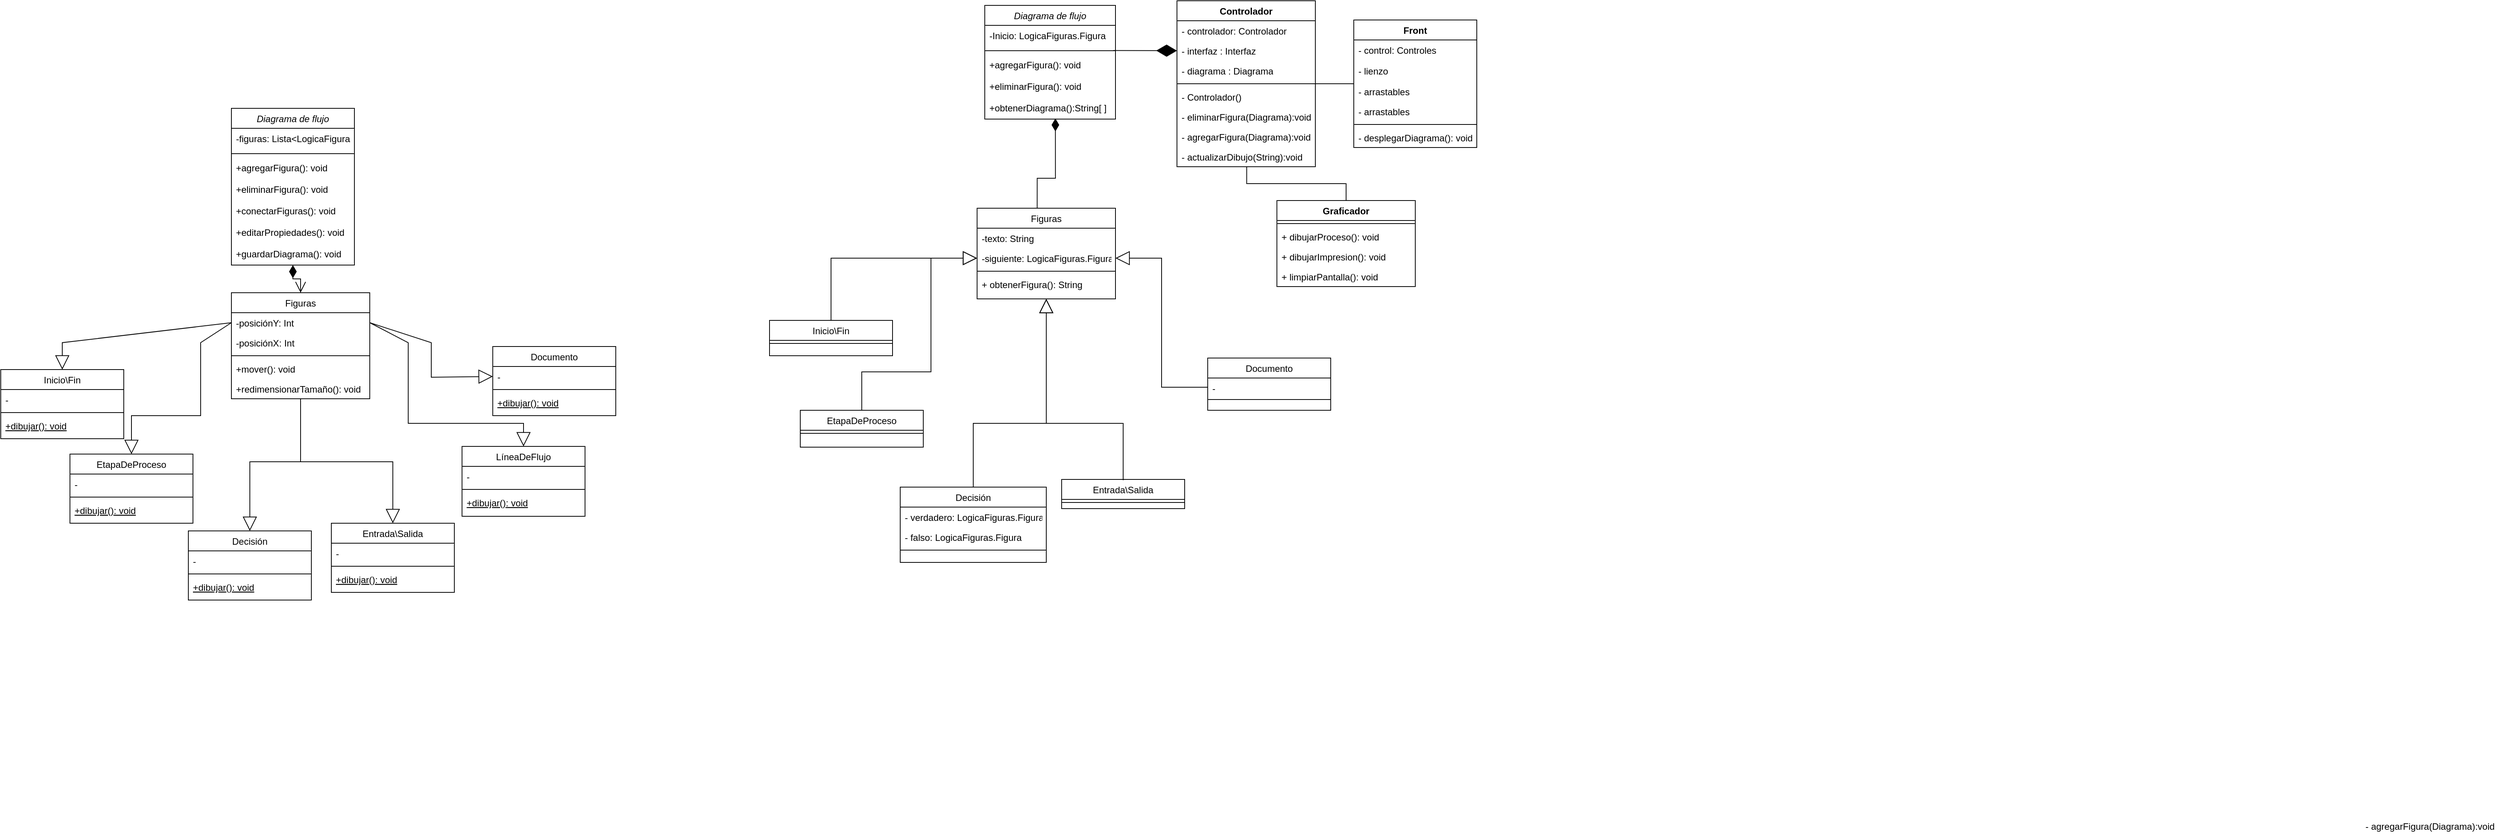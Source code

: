 <mxfile version="24.2.1" type="device" pages="2">
  <diagram id="C5RBs43oDa-KdzZeNtuy" name="Page-1">
    <mxGraphModel dx="1000" dy="1666" grid="1" gridSize="10" guides="1" tooltips="1" connect="1" arrows="1" fold="1" page="1" pageScale="1" pageWidth="827" pageHeight="1169" math="0" shadow="0">
      <root>
        <mxCell id="WIyWlLk6GJQsqaUBKTNV-0" />
        <mxCell id="WIyWlLk6GJQsqaUBKTNV-1" parent="WIyWlLk6GJQsqaUBKTNV-0" />
        <mxCell id="zkfFHV4jXpPFQw0GAbJ--0" value="Diagrama de flujo" style="swimlane;fontStyle=2;align=center;verticalAlign=top;childLayout=stackLayout;horizontal=1;startSize=26;horizontalStack=0;resizeParent=1;resizeLast=0;collapsible=1;marginBottom=0;rounded=0;shadow=0;strokeWidth=1;" parent="WIyWlLk6GJQsqaUBKTNV-1" vertex="1">
          <mxGeometry x="310" y="10" width="160" height="204" as="geometry">
            <mxRectangle x="230" y="140" width="160" height="26" as="alternateBounds" />
          </mxGeometry>
        </mxCell>
        <mxCell id="zkfFHV4jXpPFQw0GAbJ--1" value="-figuras: Lista&lt;LogicaFiguras.Figura&gt;" style="text;align=left;verticalAlign=top;spacingLeft=4;spacingRight=4;overflow=hidden;rotatable=0;points=[[0,0.5],[1,0.5]];portConstraint=eastwest;" parent="zkfFHV4jXpPFQw0GAbJ--0" vertex="1">
          <mxGeometry y="26" width="160" height="28" as="geometry" />
        </mxCell>
        <mxCell id="zkfFHV4jXpPFQw0GAbJ--4" value="" style="line;html=1;strokeWidth=1;align=left;verticalAlign=middle;spacingTop=-1;spacingLeft=3;spacingRight=3;rotatable=0;labelPosition=right;points=[];portConstraint=eastwest;" parent="zkfFHV4jXpPFQw0GAbJ--0" vertex="1">
          <mxGeometry y="54" width="160" height="10" as="geometry" />
        </mxCell>
        <mxCell id="zkfFHV4jXpPFQw0GAbJ--5" value="+agregarFigura(): void" style="text;align=left;verticalAlign=top;spacingLeft=4;spacingRight=4;overflow=hidden;rotatable=0;points=[[0,0.5],[1,0.5]];portConstraint=eastwest;" parent="zkfFHV4jXpPFQw0GAbJ--0" vertex="1">
          <mxGeometry y="64" width="160" height="28" as="geometry" />
        </mxCell>
        <mxCell id="Aldowol7MptSTSvCpg-9-0" value="+eliminarFigura(): void" style="text;align=left;verticalAlign=top;spacingLeft=4;spacingRight=4;overflow=hidden;rotatable=0;points=[[0,0.5],[1,0.5]];portConstraint=eastwest;" parent="zkfFHV4jXpPFQw0GAbJ--0" vertex="1">
          <mxGeometry y="92" width="160" height="28" as="geometry" />
        </mxCell>
        <mxCell id="Aldowol7MptSTSvCpg-9-1" value="+conectarFiguras(): void" style="text;align=left;verticalAlign=top;spacingLeft=4;spacingRight=4;overflow=hidden;rotatable=0;points=[[0,0.5],[1,0.5]];portConstraint=eastwest;" parent="zkfFHV4jXpPFQw0GAbJ--0" vertex="1">
          <mxGeometry y="120" width="160" height="28" as="geometry" />
        </mxCell>
        <mxCell id="Aldowol7MptSTSvCpg-9-2" value="+editarPropiedades(): void" style="text;align=left;verticalAlign=top;spacingLeft=4;spacingRight=4;overflow=hidden;rotatable=0;points=[[0,0.5],[1,0.5]];portConstraint=eastwest;" parent="zkfFHV4jXpPFQw0GAbJ--0" vertex="1">
          <mxGeometry y="148" width="160" height="28" as="geometry" />
        </mxCell>
        <mxCell id="Aldowol7MptSTSvCpg-9-3" value="+guardarDiagrama(): void" style="text;align=left;verticalAlign=top;spacingLeft=4;spacingRight=4;overflow=hidden;rotatable=0;points=[[0,0.5],[1,0.5]];portConstraint=eastwest;" parent="zkfFHV4jXpPFQw0GAbJ--0" vertex="1">
          <mxGeometry y="176" width="160" height="28" as="geometry" />
        </mxCell>
        <mxCell id="zkfFHV4jXpPFQw0GAbJ--6" value="EtapaDeProceso" style="swimlane;fontStyle=0;align=center;verticalAlign=top;childLayout=stackLayout;horizontal=1;startSize=26;horizontalStack=0;resizeParent=1;resizeLast=0;collapsible=1;marginBottom=0;rounded=0;shadow=0;strokeWidth=1;" parent="WIyWlLk6GJQsqaUBKTNV-1" vertex="1">
          <mxGeometry x="100" y="460" width="160" height="90" as="geometry">
            <mxRectangle x="130" y="380" width="160" height="26" as="alternateBounds" />
          </mxGeometry>
        </mxCell>
        <mxCell id="zkfFHV4jXpPFQw0GAbJ--7" value="-" style="text;align=left;verticalAlign=top;spacingLeft=4;spacingRight=4;overflow=hidden;rotatable=0;points=[[0,0.5],[1,0.5]];portConstraint=eastwest;" parent="zkfFHV4jXpPFQw0GAbJ--6" vertex="1">
          <mxGeometry y="26" width="160" height="26" as="geometry" />
        </mxCell>
        <mxCell id="zkfFHV4jXpPFQw0GAbJ--9" value="" style="line;html=1;strokeWidth=1;align=left;verticalAlign=middle;spacingTop=-1;spacingLeft=3;spacingRight=3;rotatable=0;labelPosition=right;points=[];portConstraint=eastwest;" parent="zkfFHV4jXpPFQw0GAbJ--6" vertex="1">
          <mxGeometry y="52" width="160" height="8" as="geometry" />
        </mxCell>
        <mxCell id="zkfFHV4jXpPFQw0GAbJ--10" value="+dibujar(): void" style="text;align=left;verticalAlign=top;spacingLeft=4;spacingRight=4;overflow=hidden;rotatable=0;points=[[0,0.5],[1,0.5]];portConstraint=eastwest;fontStyle=4" parent="zkfFHV4jXpPFQw0GAbJ--6" vertex="1">
          <mxGeometry y="60" width="160" height="26" as="geometry" />
        </mxCell>
        <mxCell id="zkfFHV4jXpPFQw0GAbJ--17" value="Entrada\Salida" style="swimlane;fontStyle=0;align=center;verticalAlign=top;childLayout=stackLayout;horizontal=1;startSize=26;horizontalStack=0;resizeParent=1;resizeLast=0;collapsible=1;marginBottom=0;rounded=0;shadow=0;strokeWidth=1;" parent="WIyWlLk6GJQsqaUBKTNV-1" vertex="1">
          <mxGeometry x="440" y="550" width="160" height="90" as="geometry">
            <mxRectangle x="550" y="140" width="160" height="26" as="alternateBounds" />
          </mxGeometry>
        </mxCell>
        <mxCell id="zkfFHV4jXpPFQw0GAbJ--22" value="-" style="text;align=left;verticalAlign=top;spacingLeft=4;spacingRight=4;overflow=hidden;rotatable=0;points=[[0,0.5],[1,0.5]];portConstraint=eastwest;rounded=0;shadow=0;html=0;" parent="zkfFHV4jXpPFQw0GAbJ--17" vertex="1">
          <mxGeometry y="26" width="160" height="26" as="geometry" />
        </mxCell>
        <mxCell id="zkfFHV4jXpPFQw0GAbJ--23" value="" style="line;html=1;strokeWidth=1;align=left;verticalAlign=middle;spacingTop=-1;spacingLeft=3;spacingRight=3;rotatable=0;labelPosition=right;points=[];portConstraint=eastwest;" parent="zkfFHV4jXpPFQw0GAbJ--17" vertex="1">
          <mxGeometry y="52" width="160" height="8" as="geometry" />
        </mxCell>
        <mxCell id="Aldowol7MptSTSvCpg-9-49" value="+dibujar(): void" style="text;align=left;verticalAlign=top;spacingLeft=4;spacingRight=4;overflow=hidden;rotatable=0;points=[[0,0.5],[1,0.5]];portConstraint=eastwest;fontStyle=4" parent="zkfFHV4jXpPFQw0GAbJ--17" vertex="1">
          <mxGeometry y="60" width="160" height="26" as="geometry" />
        </mxCell>
        <mxCell id="zkfFHV4jXpPFQw0GAbJ--13" value="Figuras" style="swimlane;fontStyle=0;align=center;verticalAlign=top;childLayout=stackLayout;horizontal=1;startSize=26;horizontalStack=0;resizeParent=1;resizeLast=0;collapsible=1;marginBottom=0;rounded=0;shadow=0;strokeWidth=1;" parent="WIyWlLk6GJQsqaUBKTNV-1" vertex="1">
          <mxGeometry x="310" y="250" width="180" height="138" as="geometry">
            <mxRectangle x="340" y="380" width="170" height="26" as="alternateBounds" />
          </mxGeometry>
        </mxCell>
        <mxCell id="Aldowol7MptSTSvCpg-9-44" value="-posiciónY: Int" style="text;align=left;verticalAlign=top;spacingLeft=4;spacingRight=4;overflow=hidden;rotatable=0;points=[[0,0.5],[1,0.5]];portConstraint=eastwest;" parent="zkfFHV4jXpPFQw0GAbJ--13" vertex="1">
          <mxGeometry y="26" width="180" height="26" as="geometry" />
        </mxCell>
        <mxCell id="zkfFHV4jXpPFQw0GAbJ--14" value="-posiciónX: Int" style="text;align=left;verticalAlign=top;spacingLeft=4;spacingRight=4;overflow=hidden;rotatable=0;points=[[0,0.5],[1,0.5]];portConstraint=eastwest;" parent="zkfFHV4jXpPFQw0GAbJ--13" vertex="1">
          <mxGeometry y="52" width="180" height="26" as="geometry" />
        </mxCell>
        <mxCell id="zkfFHV4jXpPFQw0GAbJ--15" value="" style="line;html=1;strokeWidth=1;align=left;verticalAlign=middle;spacingTop=-1;spacingLeft=3;spacingRight=3;rotatable=0;labelPosition=right;points=[];portConstraint=eastwest;" parent="zkfFHV4jXpPFQw0GAbJ--13" vertex="1">
          <mxGeometry y="78" width="180" height="8" as="geometry" />
        </mxCell>
        <mxCell id="Aldowol7MptSTSvCpg-9-45" value="+mover(): void" style="text;align=left;verticalAlign=top;spacingLeft=4;spacingRight=4;overflow=hidden;rotatable=0;points=[[0,0.5],[1,0.5]];portConstraint=eastwest;" parent="zkfFHV4jXpPFQw0GAbJ--13" vertex="1">
          <mxGeometry y="86" width="180" height="26" as="geometry" />
        </mxCell>
        <mxCell id="Aldowol7MptSTSvCpg-9-46" value="+redimensionarTamaño(): void" style="text;align=left;verticalAlign=top;spacingLeft=4;spacingRight=4;overflow=hidden;rotatable=0;points=[[0,0.5],[1,0.5]];portConstraint=eastwest;" parent="zkfFHV4jXpPFQw0GAbJ--13" vertex="1">
          <mxGeometry y="112" width="180" height="26" as="geometry" />
        </mxCell>
        <mxCell id="Aldowol7MptSTSvCpg-9-7" value="Decisión" style="swimlane;fontStyle=0;align=center;verticalAlign=top;childLayout=stackLayout;horizontal=1;startSize=26;horizontalStack=0;resizeParent=1;resizeLast=0;collapsible=1;marginBottom=0;rounded=0;shadow=0;strokeWidth=1;" parent="WIyWlLk6GJQsqaUBKTNV-1" vertex="1">
          <mxGeometry x="254" y="560" width="160" height="90" as="geometry">
            <mxRectangle x="550" y="140" width="160" height="26" as="alternateBounds" />
          </mxGeometry>
        </mxCell>
        <mxCell id="Aldowol7MptSTSvCpg-9-12" value="-" style="text;align=left;verticalAlign=top;spacingLeft=4;spacingRight=4;overflow=hidden;rotatable=0;points=[[0,0.5],[1,0.5]];portConstraint=eastwest;rounded=0;shadow=0;html=0;" parent="Aldowol7MptSTSvCpg-9-7" vertex="1">
          <mxGeometry y="26" width="160" height="26" as="geometry" />
        </mxCell>
        <mxCell id="Aldowol7MptSTSvCpg-9-13" value="" style="line;html=1;strokeWidth=1;align=left;verticalAlign=middle;spacingTop=-1;spacingLeft=3;spacingRight=3;rotatable=0;labelPosition=right;points=[];portConstraint=eastwest;" parent="Aldowol7MptSTSvCpg-9-7" vertex="1">
          <mxGeometry y="52" width="160" height="8" as="geometry" />
        </mxCell>
        <mxCell id="Aldowol7MptSTSvCpg-9-48" value="+dibujar(): void" style="text;align=left;verticalAlign=top;spacingLeft=4;spacingRight=4;overflow=hidden;rotatable=0;points=[[0,0.5],[1,0.5]];portConstraint=eastwest;fontStyle=4" parent="Aldowol7MptSTSvCpg-9-7" vertex="1">
          <mxGeometry y="60" width="160" height="26" as="geometry" />
        </mxCell>
        <mxCell id="Aldowol7MptSTSvCpg-9-16" value="Inicio\Fin" style="swimlane;fontStyle=0;align=center;verticalAlign=top;childLayout=stackLayout;horizontal=1;startSize=26;horizontalStack=0;resizeParent=1;resizeLast=0;collapsible=1;marginBottom=0;rounded=0;shadow=0;strokeWidth=1;" parent="WIyWlLk6GJQsqaUBKTNV-1" vertex="1">
          <mxGeometry x="10" y="350" width="160" height="90" as="geometry">
            <mxRectangle x="550" y="140" width="160" height="26" as="alternateBounds" />
          </mxGeometry>
        </mxCell>
        <mxCell id="Aldowol7MptSTSvCpg-9-21" value="-" style="text;align=left;verticalAlign=top;spacingLeft=4;spacingRight=4;overflow=hidden;rotatable=0;points=[[0,0.5],[1,0.5]];portConstraint=eastwest;rounded=0;shadow=0;html=0;" parent="Aldowol7MptSTSvCpg-9-16" vertex="1">
          <mxGeometry y="26" width="160" height="26" as="geometry" />
        </mxCell>
        <mxCell id="Aldowol7MptSTSvCpg-9-22" value="" style="line;html=1;strokeWidth=1;align=left;verticalAlign=middle;spacingTop=-1;spacingLeft=3;spacingRight=3;rotatable=0;labelPosition=right;points=[];portConstraint=eastwest;" parent="Aldowol7MptSTSvCpg-9-16" vertex="1">
          <mxGeometry y="52" width="160" height="8" as="geometry" />
        </mxCell>
        <mxCell id="Aldowol7MptSTSvCpg-9-47" value="+dibujar(): void" style="text;align=left;verticalAlign=top;spacingLeft=4;spacingRight=4;overflow=hidden;rotatable=0;points=[[0,0.5],[1,0.5]];portConstraint=eastwest;fontStyle=4" parent="Aldowol7MptSTSvCpg-9-16" vertex="1">
          <mxGeometry y="60" width="160" height="26" as="geometry" />
        </mxCell>
        <mxCell id="Aldowol7MptSTSvCpg-9-25" value="Documento" style="swimlane;fontStyle=0;align=center;verticalAlign=top;childLayout=stackLayout;horizontal=1;startSize=26;horizontalStack=0;resizeParent=1;resizeLast=0;collapsible=1;marginBottom=0;rounded=0;shadow=0;strokeWidth=1;" parent="WIyWlLk6GJQsqaUBKTNV-1" vertex="1">
          <mxGeometry x="650" y="320" width="160" height="90" as="geometry">
            <mxRectangle x="550" y="140" width="160" height="26" as="alternateBounds" />
          </mxGeometry>
        </mxCell>
        <mxCell id="Aldowol7MptSTSvCpg-9-26" value="-" style="text;align=left;verticalAlign=top;spacingLeft=4;spacingRight=4;overflow=hidden;rotatable=0;points=[[0,0.5],[1,0.5]];portConstraint=eastwest;" parent="Aldowol7MptSTSvCpg-9-25" vertex="1">
          <mxGeometry y="26" width="160" height="26" as="geometry" />
        </mxCell>
        <mxCell id="Aldowol7MptSTSvCpg-9-31" value="" style="line;html=1;strokeWidth=1;align=left;verticalAlign=middle;spacingTop=-1;spacingLeft=3;spacingRight=3;rotatable=0;labelPosition=right;points=[];portConstraint=eastwest;" parent="Aldowol7MptSTSvCpg-9-25" vertex="1">
          <mxGeometry y="52" width="160" height="8" as="geometry" />
        </mxCell>
        <mxCell id="Aldowol7MptSTSvCpg-9-51" value="+dibujar(): void" style="text;align=left;verticalAlign=top;spacingLeft=4;spacingRight=4;overflow=hidden;rotatable=0;points=[[0,0.5],[1,0.5]];portConstraint=eastwest;fontStyle=4" parent="Aldowol7MptSTSvCpg-9-25" vertex="1">
          <mxGeometry y="60" width="160" height="26" as="geometry" />
        </mxCell>
        <mxCell id="Aldowol7MptSTSvCpg-9-34" value="LíneaDeFlujo" style="swimlane;fontStyle=0;align=center;verticalAlign=top;childLayout=stackLayout;horizontal=1;startSize=26;horizontalStack=0;resizeParent=1;resizeLast=0;collapsible=1;marginBottom=0;rounded=0;shadow=0;strokeWidth=1;" parent="WIyWlLk6GJQsqaUBKTNV-1" vertex="1">
          <mxGeometry x="610" y="450" width="160" height="91" as="geometry">
            <mxRectangle x="550" y="140" width="160" height="26" as="alternateBounds" />
          </mxGeometry>
        </mxCell>
        <mxCell id="Aldowol7MptSTSvCpg-9-39" value="-" style="text;align=left;verticalAlign=top;spacingLeft=4;spacingRight=4;overflow=hidden;rotatable=0;points=[[0,0.5],[1,0.5]];portConstraint=eastwest;rounded=0;shadow=0;html=0;" parent="Aldowol7MptSTSvCpg-9-34" vertex="1">
          <mxGeometry y="26" width="160" height="26" as="geometry" />
        </mxCell>
        <mxCell id="Aldowol7MptSTSvCpg-9-40" value="" style="line;html=1;strokeWidth=1;align=left;verticalAlign=middle;spacingTop=-1;spacingLeft=3;spacingRight=3;rotatable=0;labelPosition=right;points=[];portConstraint=eastwest;" parent="Aldowol7MptSTSvCpg-9-34" vertex="1">
          <mxGeometry y="52" width="160" height="8" as="geometry" />
        </mxCell>
        <mxCell id="Aldowol7MptSTSvCpg-9-50" value="+dibujar(): void" style="text;align=left;verticalAlign=top;spacingLeft=4;spacingRight=4;overflow=hidden;rotatable=0;points=[[0,0.5],[1,0.5]];portConstraint=eastwest;fontStyle=4" parent="Aldowol7MptSTSvCpg-9-34" vertex="1">
          <mxGeometry y="60" width="160" height="26" as="geometry" />
        </mxCell>
        <mxCell id="Aldowol7MptSTSvCpg-9-68" value="" style="endArrow=open;html=1;endSize=12;startArrow=diamondThin;startSize=14;startFill=1;edgeStyle=orthogonalEdgeStyle;align=left;verticalAlign=bottom;rounded=0;exitX=0.5;exitY=1;exitDx=0;exitDy=0;exitPerimeter=0;entryX=0.5;entryY=0;entryDx=0;entryDy=0;" parent="WIyWlLk6GJQsqaUBKTNV-1" source="Aldowol7MptSTSvCpg-9-3" target="zkfFHV4jXpPFQw0GAbJ--13" edge="1">
          <mxGeometry x="-1" y="3" relative="1" as="geometry">
            <mxPoint x="290" y="410" as="sourcePoint" />
            <mxPoint x="450" y="410" as="targetPoint" />
          </mxGeometry>
        </mxCell>
        <mxCell id="Aldowol7MptSTSvCpg-9-70" value="" style="endArrow=block;endSize=16;endFill=0;html=1;rounded=0;exitX=1;exitY=0.5;exitDx=0;exitDy=0;entryX=0;entryY=0.5;entryDx=0;entryDy=0;" parent="WIyWlLk6GJQsqaUBKTNV-1" source="Aldowol7MptSTSvCpg-9-44" target="Aldowol7MptSTSvCpg-9-26" edge="1">
          <mxGeometry width="160" relative="1" as="geometry">
            <mxPoint x="510" y="318.71" as="sourcePoint" />
            <mxPoint x="670" y="318.71" as="targetPoint" />
            <Array as="points">
              <mxPoint x="570" y="315" />
              <mxPoint x="570" y="360" />
            </Array>
          </mxGeometry>
        </mxCell>
        <mxCell id="Aldowol7MptSTSvCpg-9-71" value="" style="endArrow=block;endSize=16;endFill=0;html=1;rounded=0;exitX=1;exitY=0.5;exitDx=0;exitDy=0;entryX=0.5;entryY=0;entryDx=0;entryDy=0;" parent="WIyWlLk6GJQsqaUBKTNV-1" source="Aldowol7MptSTSvCpg-9-44" target="Aldowol7MptSTSvCpg-9-34" edge="1">
          <mxGeometry width="160" relative="1" as="geometry">
            <mxPoint x="500" y="410" as="sourcePoint" />
            <mxPoint x="660" y="410" as="targetPoint" />
            <Array as="points">
              <mxPoint x="540" y="315" />
              <mxPoint x="540" y="420" />
              <mxPoint x="690" y="420" />
            </Array>
          </mxGeometry>
        </mxCell>
        <mxCell id="Aldowol7MptSTSvCpg-9-72" value="" style="endArrow=block;endSize=16;endFill=0;html=1;rounded=0;entryX=0.5;entryY=0;entryDx=0;entryDy=0;" parent="WIyWlLk6GJQsqaUBKTNV-1" target="zkfFHV4jXpPFQw0GAbJ--17" edge="1">
          <mxGeometry width="160" relative="1" as="geometry">
            <mxPoint x="400" y="390" as="sourcePoint" />
            <mxPoint x="610" y="450" as="targetPoint" />
            <Array as="points">
              <mxPoint x="400" y="470" />
              <mxPoint x="520" y="470" />
            </Array>
          </mxGeometry>
        </mxCell>
        <mxCell id="Aldowol7MptSTSvCpg-9-73" value="" style="endArrow=block;endSize=16;endFill=0;html=1;rounded=0;entryX=0.5;entryY=0;entryDx=0;entryDy=0;" parent="WIyWlLk6GJQsqaUBKTNV-1" source="Aldowol7MptSTSvCpg-9-46" target="Aldowol7MptSTSvCpg-9-7" edge="1">
          <mxGeometry width="160" relative="1" as="geometry">
            <mxPoint x="400" y="390" as="sourcePoint" />
            <mxPoint x="530" y="480" as="targetPoint" />
            <Array as="points">
              <mxPoint x="400" y="470" />
              <mxPoint x="334" y="470" />
            </Array>
          </mxGeometry>
        </mxCell>
        <mxCell id="Aldowol7MptSTSvCpg-9-74" value="" style="endArrow=block;endSize=16;endFill=0;html=1;rounded=0;exitX=0;exitY=0.5;exitDx=0;exitDy=0;entryX=0.5;entryY=0;entryDx=0;entryDy=0;" parent="WIyWlLk6GJQsqaUBKTNV-1" source="Aldowol7MptSTSvCpg-9-44" target="zkfFHV4jXpPFQw0GAbJ--6" edge="1">
          <mxGeometry width="160" relative="1" as="geometry">
            <mxPoint x="400" y="450" as="sourcePoint" />
            <mxPoint x="560" y="450" as="targetPoint" />
            <Array as="points">
              <mxPoint x="270" y="315" />
              <mxPoint x="270" y="410" />
              <mxPoint x="180" y="410" />
            </Array>
          </mxGeometry>
        </mxCell>
        <mxCell id="Aldowol7MptSTSvCpg-9-76" value="" style="endArrow=block;endSize=16;endFill=0;html=1;rounded=0;exitX=0;exitY=0.5;exitDx=0;exitDy=0;entryX=0.5;entryY=0;entryDx=0;entryDy=0;" parent="WIyWlLk6GJQsqaUBKTNV-1" source="Aldowol7MptSTSvCpg-9-44" target="Aldowol7MptSTSvCpg-9-16" edge="1">
          <mxGeometry width="160" relative="1" as="geometry">
            <mxPoint x="310" y="460" as="sourcePoint" />
            <mxPoint x="470" y="460" as="targetPoint" />
            <Array as="points">
              <mxPoint x="90" y="315" />
            </Array>
          </mxGeometry>
        </mxCell>
        <mxCell id="7D30eyG2DmXF4Cdy3nOB-8" value="Diagrama de flujo" style="swimlane;fontStyle=2;align=center;verticalAlign=top;childLayout=stackLayout;horizontal=1;startSize=26;horizontalStack=0;resizeParent=1;resizeLast=0;collapsible=1;marginBottom=0;rounded=0;shadow=0;strokeWidth=1;" parent="WIyWlLk6GJQsqaUBKTNV-1" vertex="1">
          <mxGeometry x="1290" y="-124" width="170" height="148" as="geometry">
            <mxRectangle x="230" y="140" width="160" height="26" as="alternateBounds" />
          </mxGeometry>
        </mxCell>
        <mxCell id="7D30eyG2DmXF4Cdy3nOB-9" value="-Inicio: LogicaFiguras.Figura" style="text;align=left;verticalAlign=top;spacingLeft=4;spacingRight=4;overflow=hidden;rotatable=0;points=[[0,0.5],[1,0.5]];portConstraint=eastwest;" parent="7D30eyG2DmXF4Cdy3nOB-8" vertex="1">
          <mxGeometry y="26" width="170" height="28" as="geometry" />
        </mxCell>
        <mxCell id="7D30eyG2DmXF4Cdy3nOB-10" value="" style="line;html=1;strokeWidth=1;align=left;verticalAlign=middle;spacingTop=-1;spacingLeft=3;spacingRight=3;rotatable=0;labelPosition=right;points=[];portConstraint=eastwest;" parent="7D30eyG2DmXF4Cdy3nOB-8" vertex="1">
          <mxGeometry y="54" width="170" height="10" as="geometry" />
        </mxCell>
        <mxCell id="7D30eyG2DmXF4Cdy3nOB-11" value="+agregarFigura(): void" style="text;align=left;verticalAlign=top;spacingLeft=4;spacingRight=4;overflow=hidden;rotatable=0;points=[[0,0.5],[1,0.5]];portConstraint=eastwest;" parent="7D30eyG2DmXF4Cdy3nOB-8" vertex="1">
          <mxGeometry y="64" width="170" height="28" as="geometry" />
        </mxCell>
        <mxCell id="7D30eyG2DmXF4Cdy3nOB-12" value="+eliminarFigura(): void" style="text;align=left;verticalAlign=top;spacingLeft=4;spacingRight=4;overflow=hidden;rotatable=0;points=[[0,0.5],[1,0.5]];portConstraint=eastwest;" parent="7D30eyG2DmXF4Cdy3nOB-8" vertex="1">
          <mxGeometry y="92" width="170" height="28" as="geometry" />
        </mxCell>
        <mxCell id="7D30eyG2DmXF4Cdy3nOB-15" value="+obtenerDiagrama():String[ ]" style="text;align=left;verticalAlign=top;spacingLeft=4;spacingRight=4;overflow=hidden;rotatable=0;points=[[0,0.5],[1,0.5]];portConstraint=eastwest;" parent="7D30eyG2DmXF4Cdy3nOB-8" vertex="1">
          <mxGeometry y="120" width="170" height="28" as="geometry" />
        </mxCell>
        <mxCell id="7D30eyG2DmXF4Cdy3nOB-16" value="EtapaDeProceso" style="swimlane;fontStyle=0;align=center;verticalAlign=top;childLayout=stackLayout;horizontal=1;startSize=26;horizontalStack=0;resizeParent=1;resizeLast=0;collapsible=1;marginBottom=0;rounded=0;shadow=0;strokeWidth=1;" parent="WIyWlLk6GJQsqaUBKTNV-1" vertex="1">
          <mxGeometry x="1050" y="403" width="160" height="48" as="geometry">
            <mxRectangle x="130" y="380" width="160" height="26" as="alternateBounds" />
          </mxGeometry>
        </mxCell>
        <mxCell id="7D30eyG2DmXF4Cdy3nOB-18" value="" style="line;html=1;strokeWidth=1;align=left;verticalAlign=middle;spacingTop=-1;spacingLeft=3;spacingRight=3;rotatable=0;labelPosition=right;points=[];portConstraint=eastwest;" parent="7D30eyG2DmXF4Cdy3nOB-16" vertex="1">
          <mxGeometry y="26" width="160" height="8" as="geometry" />
        </mxCell>
        <mxCell id="7D30eyG2DmXF4Cdy3nOB-20" value="Entrada\Salida" style="swimlane;fontStyle=0;align=center;verticalAlign=top;childLayout=stackLayout;horizontal=1;startSize=26;horizontalStack=0;resizeParent=1;resizeLast=0;collapsible=1;marginBottom=0;rounded=0;shadow=0;strokeWidth=1;" parent="WIyWlLk6GJQsqaUBKTNV-1" vertex="1">
          <mxGeometry x="1390" y="493" width="160" height="38" as="geometry">
            <mxRectangle x="550" y="140" width="160" height="26" as="alternateBounds" />
          </mxGeometry>
        </mxCell>
        <mxCell id="7D30eyG2DmXF4Cdy3nOB-22" value="" style="line;html=1;strokeWidth=1;align=left;verticalAlign=middle;spacingTop=-1;spacingLeft=3;spacingRight=3;rotatable=0;labelPosition=right;points=[];portConstraint=eastwest;" parent="7D30eyG2DmXF4Cdy3nOB-20" vertex="1">
          <mxGeometry y="26" width="160" height="8" as="geometry" />
        </mxCell>
        <mxCell id="7D30eyG2DmXF4Cdy3nOB-24" value="Figuras" style="swimlane;fontStyle=0;align=center;verticalAlign=top;childLayout=stackLayout;horizontal=1;startSize=26;horizontalStack=0;resizeParent=1;resizeLast=0;collapsible=1;marginBottom=0;rounded=0;shadow=0;strokeWidth=1;" parent="WIyWlLk6GJQsqaUBKTNV-1" vertex="1">
          <mxGeometry x="1280" y="140" width="180" height="118" as="geometry">
            <mxRectangle x="340" y="380" width="170" height="26" as="alternateBounds" />
          </mxGeometry>
        </mxCell>
        <mxCell id="7D30eyG2DmXF4Cdy3nOB-53" value="-texto: String" style="text;align=left;verticalAlign=top;spacingLeft=4;spacingRight=4;overflow=hidden;rotatable=0;points=[[0,0.5],[1,0.5]];portConstraint=eastwest;" parent="7D30eyG2DmXF4Cdy3nOB-24" vertex="1">
          <mxGeometry y="26" width="180" height="26" as="geometry" />
        </mxCell>
        <mxCell id="7D30eyG2DmXF4Cdy3nOB-54" value="-siguiente: LogicaFiguras.Figura" style="text;align=left;verticalAlign=top;spacingLeft=4;spacingRight=4;overflow=hidden;rotatable=0;points=[[0,0.5],[1,0.5]];portConstraint=eastwest;" parent="7D30eyG2DmXF4Cdy3nOB-24" vertex="1">
          <mxGeometry y="52" width="180" height="26" as="geometry" />
        </mxCell>
        <mxCell id="7D30eyG2DmXF4Cdy3nOB-27" value="" style="line;html=1;strokeWidth=1;align=left;verticalAlign=middle;spacingTop=-1;spacingLeft=3;spacingRight=3;rotatable=0;labelPosition=right;points=[];portConstraint=eastwest;" parent="7D30eyG2DmXF4Cdy3nOB-24" vertex="1">
          <mxGeometry y="78" width="180" height="8" as="geometry" />
        </mxCell>
        <mxCell id="7D30eyG2DmXF4Cdy3nOB-28" value="+ obtenerFigura(): String" style="text;align=left;verticalAlign=top;spacingLeft=4;spacingRight=4;overflow=hidden;rotatable=0;points=[[0,0.5],[1,0.5]];portConstraint=eastwest;" parent="7D30eyG2DmXF4Cdy3nOB-24" vertex="1">
          <mxGeometry y="86" width="180" height="26" as="geometry" />
        </mxCell>
        <mxCell id="7D30eyG2DmXF4Cdy3nOB-30" value="Decisión" style="swimlane;fontStyle=0;align=center;verticalAlign=top;childLayout=stackLayout;horizontal=1;startSize=26;horizontalStack=0;resizeParent=1;resizeLast=0;collapsible=1;marginBottom=0;rounded=0;shadow=0;strokeWidth=1;" parent="WIyWlLk6GJQsqaUBKTNV-1" vertex="1">
          <mxGeometry x="1180" y="503" width="190" height="98" as="geometry">
            <mxRectangle x="550" y="140" width="160" height="26" as="alternateBounds" />
          </mxGeometry>
        </mxCell>
        <mxCell id="7D30eyG2DmXF4Cdy3nOB-31" value="- verdadero: LogicaFiguras.Figura" style="text;align=left;verticalAlign=top;spacingLeft=4;spacingRight=4;overflow=hidden;rotatable=0;points=[[0,0.5],[1,0.5]];portConstraint=eastwest;rounded=0;shadow=0;html=0;" parent="7D30eyG2DmXF4Cdy3nOB-30" vertex="1">
          <mxGeometry y="26" width="190" height="26" as="geometry" />
        </mxCell>
        <mxCell id="7D30eyG2DmXF4Cdy3nOB-55" value="- falso: LogicaFiguras.Figura" style="text;align=left;verticalAlign=top;spacingLeft=4;spacingRight=4;overflow=hidden;rotatable=0;points=[[0,0.5],[1,0.5]];portConstraint=eastwest;rounded=0;shadow=0;html=0;" parent="7D30eyG2DmXF4Cdy3nOB-30" vertex="1">
          <mxGeometry y="52" width="190" height="26" as="geometry" />
        </mxCell>
        <mxCell id="7D30eyG2DmXF4Cdy3nOB-32" value="" style="line;html=1;strokeWidth=1;align=left;verticalAlign=middle;spacingTop=-1;spacingLeft=3;spacingRight=3;rotatable=0;labelPosition=right;points=[];portConstraint=eastwest;" parent="7D30eyG2DmXF4Cdy3nOB-30" vertex="1">
          <mxGeometry y="78" width="190" height="8" as="geometry" />
        </mxCell>
        <mxCell id="7D30eyG2DmXF4Cdy3nOB-34" value="Inicio\Fin" style="swimlane;fontStyle=0;align=center;verticalAlign=top;childLayout=stackLayout;horizontal=1;startSize=26;horizontalStack=0;resizeParent=1;resizeLast=0;collapsible=1;marginBottom=0;rounded=0;shadow=0;strokeWidth=1;" parent="WIyWlLk6GJQsqaUBKTNV-1" vertex="1">
          <mxGeometry x="1010" y="286" width="160" height="46" as="geometry">
            <mxRectangle x="550" y="140" width="160" height="26" as="alternateBounds" />
          </mxGeometry>
        </mxCell>
        <mxCell id="7D30eyG2DmXF4Cdy3nOB-36" value="" style="line;html=1;strokeWidth=1;align=left;verticalAlign=middle;spacingTop=-1;spacingLeft=3;spacingRight=3;rotatable=0;labelPosition=right;points=[];portConstraint=eastwest;" parent="7D30eyG2DmXF4Cdy3nOB-34" vertex="1">
          <mxGeometry y="26" width="160" height="8" as="geometry" />
        </mxCell>
        <mxCell id="7D30eyG2DmXF4Cdy3nOB-38" value="Documento" style="swimlane;fontStyle=0;align=center;verticalAlign=top;childLayout=stackLayout;horizontal=1;startSize=26;horizontalStack=0;resizeParent=1;resizeLast=0;collapsible=1;marginBottom=0;rounded=0;shadow=0;strokeWidth=1;" parent="WIyWlLk6GJQsqaUBKTNV-1" vertex="1">
          <mxGeometry x="1580" y="335" width="160" height="68" as="geometry">
            <mxRectangle x="550" y="140" width="160" height="26" as="alternateBounds" />
          </mxGeometry>
        </mxCell>
        <mxCell id="7D30eyG2DmXF4Cdy3nOB-39" value="-" style="text;align=left;verticalAlign=top;spacingLeft=4;spacingRight=4;overflow=hidden;rotatable=0;points=[[0,0.5],[1,0.5]];portConstraint=eastwest;" parent="7D30eyG2DmXF4Cdy3nOB-38" vertex="1">
          <mxGeometry y="26" width="160" height="24" as="geometry" />
        </mxCell>
        <mxCell id="7D30eyG2DmXF4Cdy3nOB-40" value="" style="line;html=1;strokeWidth=1;align=left;verticalAlign=middle;spacingTop=-1;spacingLeft=3;spacingRight=3;rotatable=0;labelPosition=right;points=[];portConstraint=eastwest;" parent="7D30eyG2DmXF4Cdy3nOB-38" vertex="1">
          <mxGeometry y="50" width="160" height="8" as="geometry" />
        </mxCell>
        <mxCell id="7D30eyG2DmXF4Cdy3nOB-46" value="" style="endArrow=none;html=1;endSize=12;startArrow=diamondThin;startSize=14;startFill=1;edgeStyle=orthogonalEdgeStyle;align=left;verticalAlign=bottom;rounded=0;entryX=0.5;entryY=0;entryDx=0;entryDy=0;endFill=0;exitX=0.61;exitY=0.968;exitDx=0;exitDy=0;exitPerimeter=0;" parent="WIyWlLk6GJQsqaUBKTNV-1" edge="1">
          <mxGeometry x="-1" y="3" relative="1" as="geometry">
            <mxPoint x="1381.85" y="23.104" as="sourcePoint" />
            <mxPoint x="1358.15" y="140" as="targetPoint" />
            <Array as="points">
              <mxPoint x="1382.15" y="101" />
              <mxPoint x="1358.15" y="101" />
            </Array>
          </mxGeometry>
        </mxCell>
        <mxCell id="7D30eyG2DmXF4Cdy3nOB-47" value="" style="endArrow=none;endSize=16;endFill=0;html=1;rounded=0;exitX=1;exitY=0.5;exitDx=0;exitDy=0;entryX=0;entryY=0.5;entryDx=0;entryDy=0;startArrow=block;startFill=0;startSize=16;" parent="WIyWlLk6GJQsqaUBKTNV-1" source="7D30eyG2DmXF4Cdy3nOB-54" target="7D30eyG2DmXF4Cdy3nOB-39" edge="1">
          <mxGeometry width="160" relative="1" as="geometry">
            <mxPoint x="1440" y="258" as="sourcePoint" />
            <mxPoint x="1620" y="261.71" as="targetPoint" />
            <Array as="points">
              <mxPoint x="1520" y="205" />
              <mxPoint x="1520" y="373" />
            </Array>
          </mxGeometry>
        </mxCell>
        <mxCell id="7D30eyG2DmXF4Cdy3nOB-49" value="" style="endArrow=none;endSize=16;endFill=0;html=1;rounded=0;entryX=0.5;entryY=0;entryDx=0;entryDy=0;exitX=0.5;exitY=1;exitDx=0;exitDy=0;startArrow=block;startFill=0;startSize=16;" parent="WIyWlLk6GJQsqaUBKTNV-1" source="7D30eyG2DmXF4Cdy3nOB-24" edge="1">
          <mxGeometry width="160" relative="1" as="geometry">
            <mxPoint x="1350.0" y="312" as="sourcePoint" />
            <mxPoint x="1470" y="494" as="targetPoint" />
            <Array as="points">
              <mxPoint x="1370" y="420" />
              <mxPoint x="1470" y="420" />
            </Array>
          </mxGeometry>
        </mxCell>
        <mxCell id="7D30eyG2DmXF4Cdy3nOB-50" value="" style="endArrow=none;endSize=16;endFill=0;html=1;rounded=0;entryX=0.5;entryY=0;entryDx=0;entryDy=0;exitX=0.5;exitY=1;exitDx=0;exitDy=0;startArrow=block;startFill=0;startSize=16;" parent="WIyWlLk6GJQsqaUBKTNV-1" source="7D30eyG2DmXF4Cdy3nOB-24" target="7D30eyG2DmXF4Cdy3nOB-30" edge="1">
          <mxGeometry width="160" relative="1" as="geometry">
            <mxPoint x="1350.0" y="450" as="sourcePoint" />
            <mxPoint x="1480" y="542" as="targetPoint" />
            <Array as="points">
              <mxPoint x="1370" y="420" />
              <mxPoint x="1275" y="420" />
            </Array>
          </mxGeometry>
        </mxCell>
        <mxCell id="7D30eyG2DmXF4Cdy3nOB-51" value="" style="endArrow=none;endSize=16;endFill=0;html=1;rounded=0;exitX=0;exitY=0.5;exitDx=0;exitDy=0;entryX=0.5;entryY=0;entryDx=0;entryDy=0;startSize=16;startArrow=block;startFill=0;" parent="WIyWlLk6GJQsqaUBKTNV-1" source="7D30eyG2DmXF4Cdy3nOB-54" target="7D30eyG2DmXF4Cdy3nOB-16" edge="1">
          <mxGeometry width="160" relative="1" as="geometry">
            <mxPoint x="1260.0" y="258" as="sourcePoint" />
            <mxPoint x="1510" y="393" as="targetPoint" />
            <Array as="points">
              <mxPoint x="1220" y="205" />
              <mxPoint x="1220" y="353" />
              <mxPoint x="1130" y="353" />
            </Array>
          </mxGeometry>
        </mxCell>
        <mxCell id="7D30eyG2DmXF4Cdy3nOB-52" value="" style="endArrow=none;endSize=16;endFill=0;html=1;rounded=0;exitX=0;exitY=0.5;exitDx=0;exitDy=0;startSize=16;startArrow=block;startFill=0;" parent="WIyWlLk6GJQsqaUBKTNV-1" source="7D30eyG2DmXF4Cdy3nOB-54" target="7D30eyG2DmXF4Cdy3nOB-34" edge="1">
          <mxGeometry width="160" relative="1" as="geometry">
            <mxPoint x="1260.0" y="258" as="sourcePoint" />
            <mxPoint x="1040" y="285" as="targetPoint" />
            <Array as="points">
              <mxPoint x="1090" y="205" />
            </Array>
          </mxGeometry>
        </mxCell>
        <mxCell id="7D30eyG2DmXF4Cdy3nOB-65" value="- agregarFigura(Diagrama):void" style="text;strokeColor=none;fillColor=none;align=left;verticalAlign=top;spacingLeft=4;spacingRight=4;overflow=hidden;rotatable=0;points=[[0,0.5],[1,0.5]];portConstraint=eastwest;whiteSpace=wrap;html=1;" parent="WIyWlLk6GJQsqaUBKTNV-1" vertex="1">
          <mxGeometry x="3080" y="931" width="180" height="26" as="geometry" />
        </mxCell>
        <mxCell id="aefeMPdDUdiuhfgFWfv2-4" value="&lt;div&gt;Front&lt;/div&gt;" style="swimlane;fontStyle=1;align=center;verticalAlign=top;childLayout=stackLayout;horizontal=1;startSize=26;horizontalStack=0;resizeParent=1;resizeParentMax=0;resizeLast=0;collapsible=1;marginBottom=0;whiteSpace=wrap;html=1;" parent="WIyWlLk6GJQsqaUBKTNV-1" vertex="1">
          <mxGeometry x="1770" y="-105" width="160" height="166" as="geometry" />
        </mxCell>
        <mxCell id="DUNFjlpciYhRpVZwYoL1-7" value="- control: Controles" style="text;strokeColor=none;fillColor=none;align=left;verticalAlign=top;spacingLeft=4;spacingRight=4;overflow=hidden;rotatable=0;points=[[0,0.5],[1,0.5]];portConstraint=eastwest;whiteSpace=wrap;html=1;" parent="aefeMPdDUdiuhfgFWfv2-4" vertex="1">
          <mxGeometry y="26" width="160" height="27" as="geometry" />
        </mxCell>
        <mxCell id="aefeMPdDUdiuhfgFWfv2-5" value="- lienzo" style="text;strokeColor=none;fillColor=none;align=left;verticalAlign=top;spacingLeft=4;spacingRight=4;overflow=hidden;rotatable=0;points=[[0,0.5],[1,0.5]];portConstraint=eastwest;whiteSpace=wrap;html=1;" parent="aefeMPdDUdiuhfgFWfv2-4" vertex="1">
          <mxGeometry y="53" width="160" height="27" as="geometry" />
        </mxCell>
        <mxCell id="aefeMPdDUdiuhfgFWfv2-12" value="- arrastables" style="text;strokeColor=none;fillColor=none;align=left;verticalAlign=top;spacingLeft=4;spacingRight=4;overflow=hidden;rotatable=0;points=[[0,0.5],[1,0.5]];portConstraint=eastwest;whiteSpace=wrap;html=1;" parent="aefeMPdDUdiuhfgFWfv2-4" vertex="1">
          <mxGeometry y="80" width="160" height="26" as="geometry" />
        </mxCell>
        <mxCell id="aefeMPdDUdiuhfgFWfv2-13" value="- arrastables" style="text;strokeColor=none;fillColor=none;align=left;verticalAlign=top;spacingLeft=4;spacingRight=4;overflow=hidden;rotatable=0;points=[[0,0.5],[1,0.5]];portConstraint=eastwest;whiteSpace=wrap;html=1;" parent="aefeMPdDUdiuhfgFWfv2-4" vertex="1">
          <mxGeometry y="106" width="160" height="26" as="geometry" />
        </mxCell>
        <mxCell id="aefeMPdDUdiuhfgFWfv2-6" value="" style="line;strokeWidth=1;fillColor=none;align=left;verticalAlign=middle;spacingTop=-1;spacingLeft=3;spacingRight=3;rotatable=0;labelPosition=right;points=[];portConstraint=eastwest;strokeColor=inherit;" parent="aefeMPdDUdiuhfgFWfv2-4" vertex="1">
          <mxGeometry y="132" width="160" height="8" as="geometry" />
        </mxCell>
        <mxCell id="aefeMPdDUdiuhfgFWfv2-7" value="- desplegarDiagrama(): void" style="text;strokeColor=none;fillColor=none;align=left;verticalAlign=top;spacingLeft=4;spacingRight=4;overflow=hidden;rotatable=0;points=[[0,0.5],[1,0.5]];portConstraint=eastwest;whiteSpace=wrap;html=1;" parent="aefeMPdDUdiuhfgFWfv2-4" vertex="1">
          <mxGeometry y="140" width="160" height="26" as="geometry" />
        </mxCell>
        <mxCell id="DUNFjlpciYhRpVZwYoL1-0" value="Controlador" style="swimlane;fontStyle=1;align=center;verticalAlign=top;childLayout=stackLayout;horizontal=1;startSize=26;horizontalStack=0;resizeParent=1;resizeParentMax=0;resizeLast=0;collapsible=1;marginBottom=0;whiteSpace=wrap;html=1;" parent="WIyWlLk6GJQsqaUBKTNV-1" vertex="1">
          <mxGeometry x="1540" y="-130" width="180" height="216" as="geometry" />
        </mxCell>
        <mxCell id="DUNFjlpciYhRpVZwYoL1-1" value="- controlador: Controlador&lt;span style=&quot;color: rgba(0, 0, 0, 0); font-family: monospace; font-size: 0px; text-wrap: nowrap;&quot;&gt;%3CmxGraphModel%3E%3Croot%3E%3CmxCell%20id%3D%220%22%2F%3E%3CmxCell%20id%3D%221%22%20parent%3D%220%22%2F%3E%3CmxCell%20id%3D%222%22%20value%3D%22-%20verdadero%3A%20Figura%22%20style%3D%22text%3Balign%3Dleft%3BverticalAlign%3Dtop%3BspacingLeft%3D4%3BspacingRight%3D4%3Boverflow%3Dhidden%3Brotatable%3D0%3Bpoints%3D%5B%5B0%2C0.5%5D%2C%5B1%2C0.5%5D%5D%3BportConstraint%3Deastwest%3Brounded%3D0%3Bshadow%3D0%3Bhtml%3D0%3B%22%20vertex%3D%221%22%20parent%3D%221%22%3E%3CmxGeometry%20x%3D%221154%22%20y%3D%22618%22%20width%3D%22160%22%20height%3D%2226%22%20as%3D%22geometry%22%2F%3E%3C%2FmxCell%3E%3C%2Froot%3E%3C%2FmxGraphModel%3E&lt;/span&gt;" style="text;strokeColor=none;fillColor=none;align=left;verticalAlign=top;spacingLeft=4;spacingRight=4;overflow=hidden;rotatable=0;points=[[0,0.5],[1,0.5]];portConstraint=eastwest;whiteSpace=wrap;html=1;" parent="DUNFjlpciYhRpVZwYoL1-0" vertex="1">
          <mxGeometry y="26" width="180" height="26" as="geometry" />
        </mxCell>
        <mxCell id="DUNFjlpciYhRpVZwYoL1-2" value="- interfaz : Interfaz&lt;span style=&quot;color: rgba(0, 0, 0, 0); font-family: monospace; font-size: 0px; text-wrap: nowrap;&quot;&gt;%3CmxGraphModel%3E%3Croot%3E%3CmxCell%20id%3D%220%22%2F%3E%3CmxCell%20id%3D%221%22%20parent%3D%220%22%2F%3E%3CmxCell%20id%3D%222%22%20value%3D%22-%20verdadero%3A%20Figura%22%20style%3D%22text%3Balign%3Dleft%3BverticalAlign%3Dtop%3BspacingLeft%3D4%3BspacingRight%3D4%3Boverflow%3Dhidden%3Brotatable%3D0%3Bpoints%3D%5B%5B0%2C0.5%5D%2C%5B1%2C0.5%5D%5D%3BportConstraint%3Deastwest%3Brounded%3D0%3Bshadow%3D0%3Bhtml%3D0%3B%22%20vertex%3D%221%22%20parent%3D%221%22%3E%3CmxGeometry%20x%3D%221154%22%20y%3D%22618%22%20width%3D%22160%22%20height%3D%2226%22%20as%3D%22geometry%22%2F%3E%3C%2FmxCell%3E%3C%2Froot%3E%3C%2FmxGraphModel%3E&lt;/span&gt;" style="text;strokeColor=none;fillColor=none;align=left;verticalAlign=top;spacingLeft=4;spacingRight=4;overflow=hidden;rotatable=0;points=[[0,0.5],[1,0.5]];portConstraint=eastwest;whiteSpace=wrap;html=1;" parent="DUNFjlpciYhRpVZwYoL1-0" vertex="1">
          <mxGeometry y="52" width="180" height="26" as="geometry" />
        </mxCell>
        <mxCell id="eAkJpawDRuhw_JJ9Lz_R-0" value="- diagrama : Diagrama&lt;span style=&quot;color: rgba(0, 0, 0, 0); font-family: monospace; font-size: 0px; text-wrap: nowrap;&quot;&gt;%3CmxGraphModel%3E%3Croot%3E%3CmxCell%20id%3D%220%22%2F%3E%3CmxCell%20id%3D%221%22%20parent%3D%220%22%2F%3E%3CmxCell%20id%3D%222%22%20value%3D%22-%20verdadero%3A%20Figura%22%20style%3D%22text%3Balign%3Dleft%3BverticalAlign%3Dtop%3BspacingLeft%3D4%3BspacingRight%3D4%3Boverflow%3Dhidden%3Brotatable%3D0%3Bpoints%3D%5B%5B0%2C0.5%5D%2C%5B1%2C0.5%5D%5D%3BportConstraint%3Deastwest%3Brounded%3D0%3Bshadow%3D0%3Bhtml%3D0%3B%22%20vertex%3D%221%22%20parent%3D%221%22%3E%3CmxGeometry%20x%3D%221154%22%20y%3D%22618%22%20width%3D%22160%22%20height%3D%2226%22%20as%3D%22geometry%22%2F%3E%3C%2FmxCell%3E%3C%2Froot%3E%3C%2FmxGraphModel%3E&lt;/span&gt;" style="text;strokeColor=none;fillColor=none;align=left;verticalAlign=top;spacingLeft=4;spacingRight=4;overflow=hidden;rotatable=0;points=[[0,0.5],[1,0.5]];portConstraint=eastwest;whiteSpace=wrap;html=1;" parent="DUNFjlpciYhRpVZwYoL1-0" vertex="1">
          <mxGeometry y="78" width="180" height="26" as="geometry" />
        </mxCell>
        <mxCell id="DUNFjlpciYhRpVZwYoL1-3" value="" style="line;strokeWidth=1;fillColor=none;align=left;verticalAlign=middle;spacingTop=-1;spacingLeft=3;spacingRight=3;rotatable=0;labelPosition=right;points=[];portConstraint=eastwest;strokeColor=inherit;" parent="DUNFjlpciYhRpVZwYoL1-0" vertex="1">
          <mxGeometry y="104" width="180" height="8" as="geometry" />
        </mxCell>
        <mxCell id="DUNFjlpciYhRpVZwYoL1-4" value="- Controlador()" style="text;strokeColor=none;fillColor=none;align=left;verticalAlign=top;spacingLeft=4;spacingRight=4;overflow=hidden;rotatable=0;points=[[0,0.5],[1,0.5]];portConstraint=eastwest;whiteSpace=wrap;html=1;" parent="DUNFjlpciYhRpVZwYoL1-0" vertex="1">
          <mxGeometry y="112" width="180" height="26" as="geometry" />
        </mxCell>
        <mxCell id="eAkJpawDRuhw_JJ9Lz_R-1" value="- eliminarFigura(Diagrama):void" style="text;strokeColor=none;fillColor=none;align=left;verticalAlign=top;spacingLeft=4;spacingRight=4;overflow=hidden;rotatable=0;points=[[0,0.5],[1,0.5]];portConstraint=eastwest;whiteSpace=wrap;html=1;" parent="DUNFjlpciYhRpVZwYoL1-0" vertex="1">
          <mxGeometry y="138" width="180" height="26" as="geometry" />
        </mxCell>
        <mxCell id="DUNFjlpciYhRpVZwYoL1-5" value="- agregarFigura(Diagrama):void" style="text;strokeColor=none;fillColor=none;align=left;verticalAlign=top;spacingLeft=4;spacingRight=4;overflow=hidden;rotatable=0;points=[[0,0.5],[1,0.5]];portConstraint=eastwest;whiteSpace=wrap;html=1;" parent="DUNFjlpciYhRpVZwYoL1-0" vertex="1">
          <mxGeometry y="164" width="180" height="26" as="geometry" />
        </mxCell>
        <mxCell id="DUNFjlpciYhRpVZwYoL1-6" value="- actualizarDibujo(String):void" style="text;strokeColor=none;fillColor=none;align=left;verticalAlign=top;spacingLeft=4;spacingRight=4;overflow=hidden;rotatable=0;points=[[0,0.5],[1,0.5]];portConstraint=eastwest;whiteSpace=wrap;html=1;" parent="DUNFjlpciYhRpVZwYoL1-0" vertex="1">
          <mxGeometry y="190" width="180" height="26" as="geometry" />
        </mxCell>
        <mxCell id="DUNFjlpciYhRpVZwYoL1-10" value="" style="endArrow=none;html=1;rounded=0;" parent="WIyWlLk6GJQsqaUBKTNV-1" source="aefeMPdDUdiuhfgFWfv2-4" target="DUNFjlpciYhRpVZwYoL1-0" edge="1">
          <mxGeometry width="50" height="50" relative="1" as="geometry">
            <mxPoint x="1870" y="-10" as="sourcePoint" />
            <mxPoint x="1920" y="-60" as="targetPoint" />
          </mxGeometry>
        </mxCell>
        <mxCell id="G7DGqw388mjMbJb_T-r9-6" value="" style="endArrow=diamondThin;endFill=1;endSize=24;html=1;rounded=0;exitX=0.983;exitY=-0.186;exitDx=0;exitDy=0;entryX=0;entryY=0.5;entryDx=0;entryDy=0;exitPerimeter=0;" parent="WIyWlLk6GJQsqaUBKTNV-1" source="7D30eyG2DmXF4Cdy3nOB-11" target="DUNFjlpciYhRpVZwYoL1-2" edge="1">
          <mxGeometry width="160" relative="1" as="geometry">
            <mxPoint x="1370" y="80" as="sourcePoint" />
            <mxPoint x="1630" y="30" as="targetPoint" />
          </mxGeometry>
        </mxCell>
        <mxCell id="oJ3u0RhYlLM6M6n3QSjq-0" value="Graficador" style="swimlane;fontStyle=1;align=center;verticalAlign=top;childLayout=stackLayout;horizontal=1;startSize=26;horizontalStack=0;resizeParent=1;resizeParentMax=0;resizeLast=0;collapsible=1;marginBottom=0;whiteSpace=wrap;html=1;" parent="WIyWlLk6GJQsqaUBKTNV-1" vertex="1">
          <mxGeometry x="1670" y="130" width="180" height="112" as="geometry" />
        </mxCell>
        <mxCell id="oJ3u0RhYlLM6M6n3QSjq-2" value="" style="line;strokeWidth=1;fillColor=none;align=left;verticalAlign=middle;spacingTop=-1;spacingLeft=3;spacingRight=3;rotatable=0;labelPosition=right;points=[];portConstraint=eastwest;strokeColor=inherit;" parent="oJ3u0RhYlLM6M6n3QSjq-0" vertex="1">
          <mxGeometry y="26" width="180" height="8" as="geometry" />
        </mxCell>
        <mxCell id="oJ3u0RhYlLM6M6n3QSjq-3" value="+ dibujarProceso(&lt;span style=&quot;background-color: initial;&quot;&gt;): void&lt;/span&gt;" style="text;strokeColor=none;fillColor=none;align=left;verticalAlign=top;spacingLeft=4;spacingRight=4;overflow=hidden;rotatable=0;points=[[0,0.5],[1,0.5]];portConstraint=eastwest;whiteSpace=wrap;html=1;" parent="oJ3u0RhYlLM6M6n3QSjq-0" vertex="1">
          <mxGeometry y="34" width="180" height="26" as="geometry" />
        </mxCell>
        <mxCell id="oJ3u0RhYlLM6M6n3QSjq-8" value="+ dibujarImpresion(): void" style="text;strokeColor=none;fillColor=none;align=left;verticalAlign=top;spacingLeft=4;spacingRight=4;overflow=hidden;rotatable=0;points=[[0,0.5],[1,0.5]];portConstraint=eastwest;whiteSpace=wrap;html=1;" parent="oJ3u0RhYlLM6M6n3QSjq-0" vertex="1">
          <mxGeometry y="60" width="180" height="26" as="geometry" />
        </mxCell>
        <mxCell id="oJ3u0RhYlLM6M6n3QSjq-9" value="+ limpiarPantalla(): void" style="text;strokeColor=none;fillColor=none;align=left;verticalAlign=top;spacingLeft=4;spacingRight=4;overflow=hidden;rotatable=0;points=[[0,0.5],[1,0.5]];portConstraint=eastwest;whiteSpace=wrap;html=1;" parent="oJ3u0RhYlLM6M6n3QSjq-0" vertex="1">
          <mxGeometry y="86" width="180" height="26" as="geometry" />
        </mxCell>
        <mxCell id="oJ3u0RhYlLM6M6n3QSjq-5" value="" style="endArrow=none;html=1;edgeStyle=orthogonalEdgeStyle;rounded=0;entryX=0.504;entryY=0.996;entryDx=0;entryDy=0;entryPerimeter=0;exitX=0.5;exitY=0;exitDx=0;exitDy=0;" parent="WIyWlLk6GJQsqaUBKTNV-1" source="oJ3u0RhYlLM6M6n3QSjq-0" target="DUNFjlpciYhRpVZwYoL1-6" edge="1">
          <mxGeometry relative="1" as="geometry">
            <mxPoint x="1640" y="110" as="sourcePoint" />
            <mxPoint x="1800" y="110" as="targetPoint" />
          </mxGeometry>
        </mxCell>
      </root>
    </mxGraphModel>
  </diagram>
  <diagram id="aVI8OilQ5xwdRIDvyCyb" name="Página-2">
    <mxGraphModel dx="2509" dy="1694" grid="1" gridSize="10" guides="1" tooltips="1" connect="1" arrows="1" fold="1" page="1" pageScale="1" pageWidth="827" pageHeight="1169" math="0" shadow="0">
      <root>
        <mxCell id="0" />
        <mxCell id="1" parent="0" />
      </root>
    </mxGraphModel>
  </diagram>
</mxfile>
